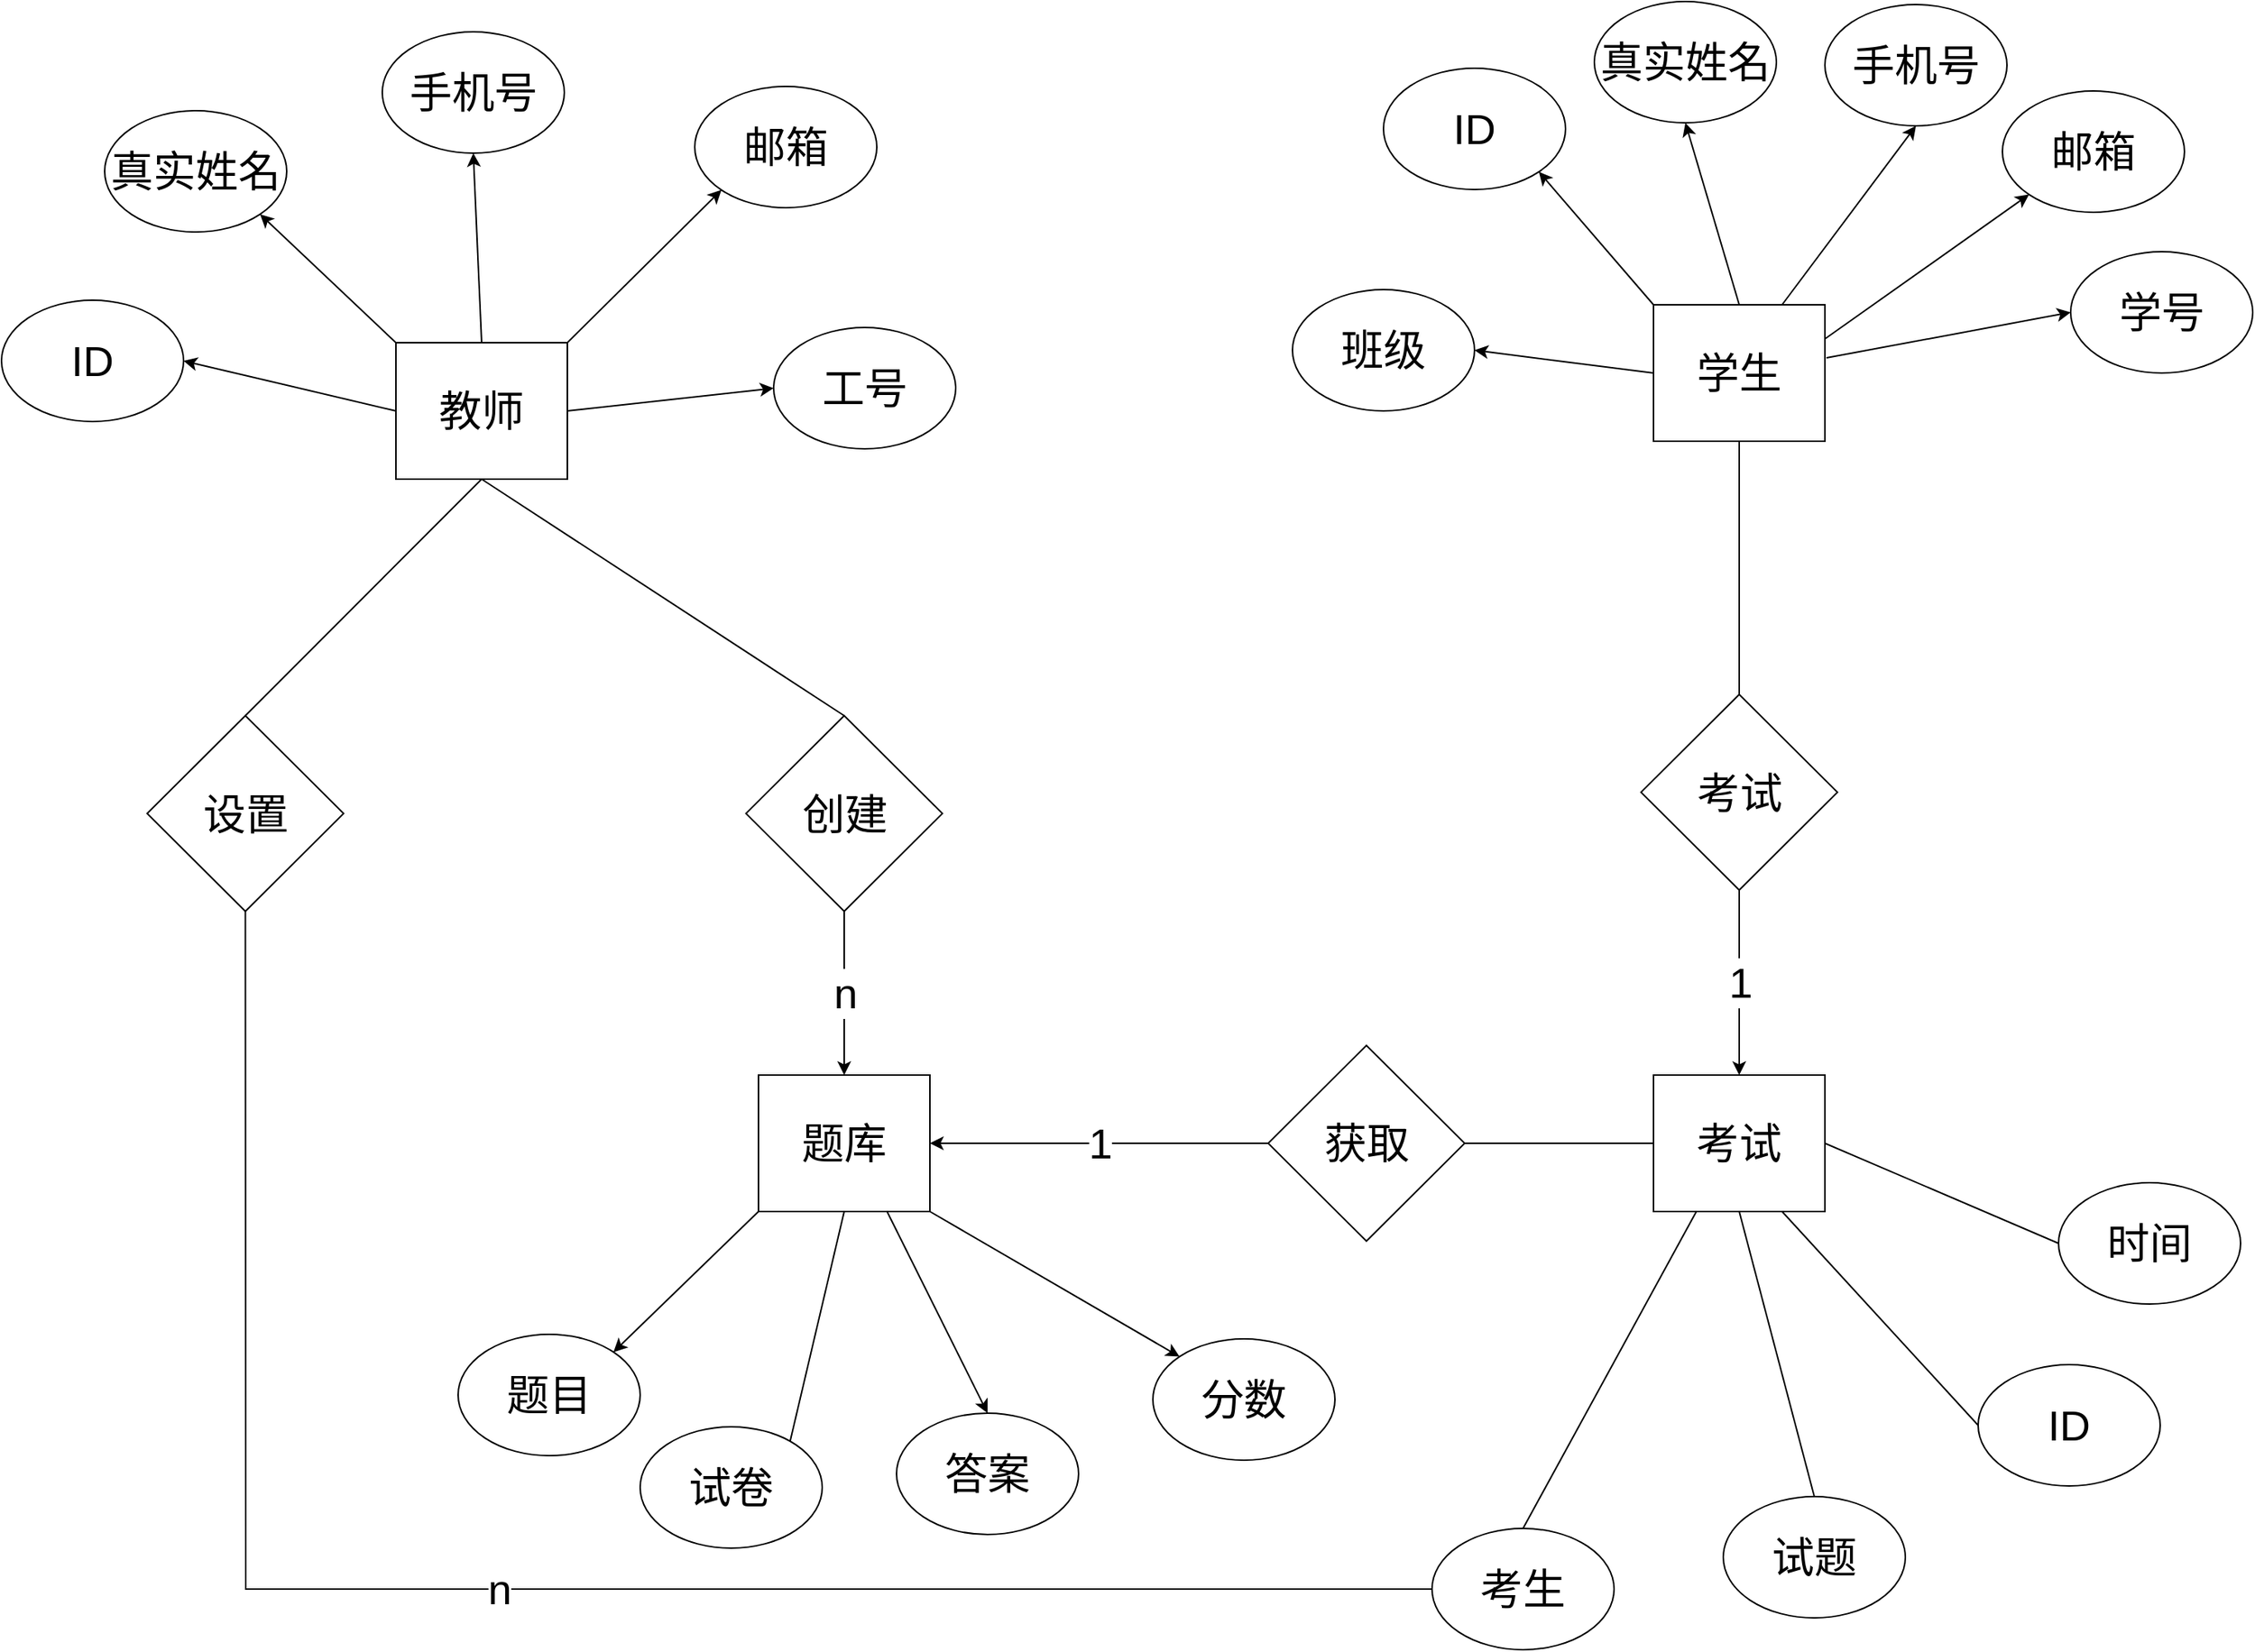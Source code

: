 <mxfile scale="1" border="20">
    <diagram id="CX3G9Xh7dB3GCvSDx5av" name="第 1 页">
        <mxGraphModel dx="2173" dy="1447" grid="0" gridSize="10" guides="1" tooltips="1" connect="1" arrows="1" fold="1" page="0" pageScale="1" pageWidth="1169" pageHeight="827" background="#ffffff" math="0" shadow="0">
            <root>
                <mxCell id="0"/>
                <mxCell id="1" parent="0"/>
                <mxCell id="323" style="edgeStyle=none;html=1;exitX=0.75;exitY=0;exitDx=0;exitDy=0;entryX=0.5;entryY=1;entryDx=0;entryDy=0;strokeColor=#000000;fontSize=28;" edge="1" parent="1" source="308" target="315">
                    <mxGeometry relative="1" as="geometry"/>
                </mxCell>
                <mxCell id="324" style="edgeStyle=none;html=1;exitX=1;exitY=0.25;exitDx=0;exitDy=0;entryX=0;entryY=1;entryDx=0;entryDy=0;strokeColor=#000000;fontSize=28;" edge="1" parent="1" source="308" target="316">
                    <mxGeometry relative="1" as="geometry"/>
                </mxCell>
                <mxCell id="325" style="edgeStyle=none;html=1;entryX=0;entryY=0.5;entryDx=0;entryDy=0;strokeColor=#000000;fontSize=28;" edge="1" parent="1" target="318">
                    <mxGeometry relative="1" as="geometry">
                        <mxPoint x="977" y="-126" as="sourcePoint"/>
                    </mxGeometry>
                </mxCell>
                <mxCell id="362" style="edgeStyle=none;html=1;exitX=0.5;exitY=1;exitDx=0;exitDy=0;entryX=0.5;entryY=0;entryDx=0;entryDy=0;strokeColor=#000000;fontSize=28;endArrow=none;endFill=0;" edge="1" parent="1" source="308" target="360">
                    <mxGeometry relative="1" as="geometry"/>
                </mxCell>
                <mxCell id="408" style="edgeStyle=none;html=1;exitX=0.5;exitY=0;exitDx=0;exitDy=0;entryX=0.5;entryY=1;entryDx=0;entryDy=0;strokeColor=#000000;fontSize=28;endArrow=classic;endFill=1;" edge="1" parent="1" source="308" target="313">
                    <mxGeometry relative="1" as="geometry"/>
                </mxCell>
                <mxCell id="409" style="edgeStyle=none;html=1;exitX=0;exitY=0;exitDx=0;exitDy=0;entryX=1;entryY=1;entryDx=0;entryDy=0;strokeColor=#000000;fontSize=28;endArrow=classic;endFill=1;" edge="1" parent="1" source="308" target="312">
                    <mxGeometry relative="1" as="geometry"/>
                </mxCell>
                <mxCell id="412" style="edgeStyle=none;html=1;exitX=0;exitY=0.5;exitDx=0;exitDy=0;entryX=1;entryY=0.5;entryDx=0;entryDy=0;strokeColor=#000000;fontSize=28;endArrow=classic;endFill=1;" edge="1" parent="1" source="308" target="314">
                    <mxGeometry relative="1" as="geometry"/>
                </mxCell>
                <mxCell id="308" value="学生" style="rounded=0;whiteSpace=wrap;html=1;fontSize=28;fillColor=#FFFFFF;strokeColor=#000000;fontColor=#000000;" vertex="1" parent="1">
                    <mxGeometry x="863" y="-161" width="113" height="90" as="geometry"/>
                </mxCell>
                <mxCell id="312" value="ID" style="ellipse;whiteSpace=wrap;html=1;fontSize=28;fillColor=#FFFFFF;strokeColor=#000000;fontColor=#000000;" vertex="1" parent="1">
                    <mxGeometry x="685" y="-317" width="120" height="80" as="geometry"/>
                </mxCell>
                <mxCell id="313" value="真实姓名" style="ellipse;whiteSpace=wrap;html=1;fontSize=28;fillColor=#FFFFFF;strokeColor=#000000;fontColor=#000000;" vertex="1" parent="1">
                    <mxGeometry x="824" y="-361" width="120" height="80" as="geometry"/>
                </mxCell>
                <mxCell id="314" value="班级" style="ellipse;whiteSpace=wrap;html=1;fontSize=28;fillColor=#FFFFFF;strokeColor=#000000;fontColor=#000000;" vertex="1" parent="1">
                    <mxGeometry x="625" y="-171" width="120" height="80" as="geometry"/>
                </mxCell>
                <mxCell id="315" value="手机号" style="ellipse;whiteSpace=wrap;html=1;fontSize=28;fillColor=#FFFFFF;strokeColor=#000000;fontColor=#000000;" vertex="1" parent="1">
                    <mxGeometry x="976" y="-359" width="120" height="80" as="geometry"/>
                </mxCell>
                <mxCell id="316" value="邮箱" style="ellipse;whiteSpace=wrap;html=1;fontSize=28;fillColor=#FFFFFF;strokeColor=#000000;fontColor=#000000;" vertex="1" parent="1">
                    <mxGeometry x="1093" y="-302" width="120" height="80" as="geometry"/>
                </mxCell>
                <mxCell id="318" value="学号" style="ellipse;whiteSpace=wrap;html=1;fontSize=28;fillColor=#FFFFFF;strokeColor=#000000;fontColor=#000000;" vertex="1" parent="1">
                    <mxGeometry x="1138" y="-196" width="120" height="80" as="geometry"/>
                </mxCell>
                <mxCell id="326" value="时间" style="ellipse;whiteSpace=wrap;html=1;fontSize=28;fillColor=#FFFFFF;strokeColor=#000000;fontColor=#000000;" vertex="1" parent="1">
                    <mxGeometry x="1130" y="418" width="120" height="80" as="geometry"/>
                </mxCell>
                <mxCell id="327" value="ID" style="ellipse;whiteSpace=wrap;html=1;fontSize=28;fillColor=#FFFFFF;strokeColor=#000000;fontColor=#000000;" vertex="1" parent="1">
                    <mxGeometry x="1077" y="538" width="120" height="80" as="geometry"/>
                </mxCell>
                <mxCell id="328" value="试题" style="ellipse;whiteSpace=wrap;html=1;fontSize=28;fillColor=#FFFFFF;strokeColor=#000000;fontColor=#000000;" vertex="1" parent="1">
                    <mxGeometry x="909" y="625" width="120" height="80" as="geometry"/>
                </mxCell>
                <mxCell id="329" value="考生" style="ellipse;whiteSpace=wrap;html=1;fontSize=28;fillColor=#FFFFFF;strokeColor=#000000;fontColor=#000000;" vertex="1" parent="1">
                    <mxGeometry x="717" y="646" width="120" height="80" as="geometry"/>
                </mxCell>
                <mxCell id="400" style="edgeStyle=none;html=1;exitX=0;exitY=1;exitDx=0;exitDy=0;entryX=1;entryY=0;entryDx=0;entryDy=0;strokeColor=#000000;fontSize=28;endArrow=classic;endFill=1;" edge="1" parent="1" source="330" target="392">
                    <mxGeometry relative="1" as="geometry"/>
                </mxCell>
                <mxCell id="401" style="edgeStyle=none;html=1;exitX=0.5;exitY=1;exitDx=0;exitDy=0;strokeColor=#000000;fontSize=28;endArrow=classic;endFill=1;" edge="1" parent="1" source="330">
                    <mxGeometry relative="1" as="geometry">
                        <mxPoint x="280.844" y="643.812" as="targetPoint"/>
                    </mxGeometry>
                </mxCell>
                <mxCell id="402" style="edgeStyle=none;html=1;exitX=0.75;exitY=1;exitDx=0;exitDy=0;entryX=0.5;entryY=0;entryDx=0;entryDy=0;strokeColor=#000000;fontSize=28;endArrow=classic;endFill=1;" edge="1" parent="1" source="330" target="395">
                    <mxGeometry relative="1" as="geometry"/>
                </mxCell>
                <mxCell id="403" style="edgeStyle=none;html=1;exitX=1;exitY=1;exitDx=0;exitDy=0;entryX=0;entryY=0;entryDx=0;entryDy=0;strokeColor=#000000;fontSize=28;endArrow=classic;endFill=1;" edge="1" parent="1" source="330" target="399">
                    <mxGeometry relative="1" as="geometry"/>
                </mxCell>
                <mxCell id="330" value="题库" style="rounded=0;whiteSpace=wrap;html=1;fontSize=28;fillColor=#FFFFFF;strokeColor=#000000;fontColor=#000000;" vertex="1" parent="1">
                    <mxGeometry x="273" y="347" width="113" height="90" as="geometry"/>
                </mxCell>
                <mxCell id="391" style="edgeStyle=none;html=1;exitX=0;exitY=0.5;exitDx=0;exitDy=0;entryX=1;entryY=0.5;entryDx=0;entryDy=0;strokeColor=#000000;fontSize=28;endArrow=none;endFill=0;" edge="1" parent="1" source="331" target="353">
                    <mxGeometry relative="1" as="geometry"/>
                </mxCell>
                <mxCell id="427" style="edgeStyle=none;rounded=0;html=1;exitX=1;exitY=0.5;exitDx=0;exitDy=0;entryX=0;entryY=0.5;entryDx=0;entryDy=0;strokeColor=#000000;fontSize=28;endArrow=none;endFill=0;" edge="1" parent="1" source="331" target="326">
                    <mxGeometry relative="1" as="geometry"/>
                </mxCell>
                <mxCell id="428" style="edgeStyle=none;rounded=0;html=1;exitX=0.75;exitY=1;exitDx=0;exitDy=0;entryX=0;entryY=0.5;entryDx=0;entryDy=0;strokeColor=#000000;fontSize=28;endArrow=none;endFill=0;" edge="1" parent="1" source="331" target="327">
                    <mxGeometry relative="1" as="geometry"/>
                </mxCell>
                <mxCell id="429" style="edgeStyle=none;rounded=0;html=1;exitX=0.5;exitY=1;exitDx=0;exitDy=0;entryX=0.5;entryY=0;entryDx=0;entryDy=0;strokeColor=#000000;fontSize=28;endArrow=none;endFill=0;" edge="1" parent="1" source="331" target="328">
                    <mxGeometry relative="1" as="geometry"/>
                </mxCell>
                <mxCell id="430" style="edgeStyle=none;rounded=0;html=1;exitX=0.25;exitY=1;exitDx=0;exitDy=0;entryX=0.5;entryY=0;entryDx=0;entryDy=0;strokeColor=#000000;fontSize=28;endArrow=none;endFill=0;" edge="1" parent="1" source="331" target="329">
                    <mxGeometry relative="1" as="geometry"/>
                </mxCell>
                <mxCell id="331" value="考试" style="rounded=0;whiteSpace=wrap;html=1;fontSize=28;fillColor=#FFFFFF;strokeColor=#000000;fontColor=#000000;" vertex="1" parent="1">
                    <mxGeometry x="863" y="347" width="113" height="90" as="geometry"/>
                </mxCell>
                <mxCell id="383" style="edgeStyle=none;html=1;exitX=0.5;exitY=0;exitDx=0;exitDy=0;entryX=0.5;entryY=1;entryDx=0;entryDy=0;strokeColor=#000000;fontSize=28;endArrow=classic;endFill=1;" edge="1" parent="1" source="332" target="335">
                    <mxGeometry relative="1" as="geometry"/>
                </mxCell>
                <mxCell id="384" style="edgeStyle=none;html=1;exitX=1;exitY=0;exitDx=0;exitDy=0;entryX=0;entryY=1;entryDx=0;entryDy=0;strokeColor=#000000;fontSize=28;endArrow=classic;endFill=1;" edge="1" parent="1" source="332" target="337">
                    <mxGeometry relative="1" as="geometry"/>
                </mxCell>
                <mxCell id="385" style="edgeStyle=none;html=1;exitX=1;exitY=0.5;exitDx=0;exitDy=0;entryX=0;entryY=0.5;entryDx=0;entryDy=0;strokeColor=#000000;fontSize=28;endArrow=classic;endFill=1;" edge="1" parent="1" source="332" target="338">
                    <mxGeometry relative="1" as="geometry"/>
                </mxCell>
                <mxCell id="386" style="edgeStyle=none;html=1;exitX=0;exitY=0.5;exitDx=0;exitDy=0;entryX=1;entryY=0.5;entryDx=0;entryDy=0;strokeColor=#000000;fontSize=28;endArrow=classic;endFill=1;" edge="1" parent="1" source="332" target="333">
                    <mxGeometry relative="1" as="geometry"/>
                </mxCell>
                <mxCell id="387" style="edgeStyle=none;html=1;exitX=0;exitY=0;exitDx=0;exitDy=0;entryX=1;entryY=1;entryDx=0;entryDy=0;strokeColor=#000000;fontSize=28;endArrow=classic;endFill=1;" edge="1" parent="1" source="332" target="336">
                    <mxGeometry relative="1" as="geometry"/>
                </mxCell>
                <mxCell id="389" style="edgeStyle=none;html=1;exitX=0.5;exitY=1;exitDx=0;exitDy=0;entryX=0.5;entryY=0;entryDx=0;entryDy=0;strokeColor=#000000;fontSize=28;endArrow=none;endFill=0;" edge="1" parent="1" source="332" target="347">
                    <mxGeometry relative="1" as="geometry"/>
                </mxCell>
                <mxCell id="424" style="edgeStyle=none;html=1;exitX=0.5;exitY=1;exitDx=0;exitDy=0;entryX=0.5;entryY=0;entryDx=0;entryDy=0;strokeColor=#000000;fontSize=28;endArrow=none;endFill=0;" edge="1" parent="1" source="332" target="423">
                    <mxGeometry relative="1" as="geometry"/>
                </mxCell>
                <mxCell id="332" value="教师" style="rounded=0;whiteSpace=wrap;html=1;fontSize=28;fillColor=#FFFFFF;strokeColor=#000000;fontColor=#000000;" vertex="1" parent="1">
                    <mxGeometry x="34" y="-136" width="113" height="90" as="geometry"/>
                </mxCell>
                <mxCell id="333" value="ID" style="ellipse;whiteSpace=wrap;html=1;fontSize=28;fillColor=#FFFFFF;strokeColor=#000000;fontColor=#000000;" vertex="1" parent="1">
                    <mxGeometry x="-226" y="-164" width="120" height="80" as="geometry"/>
                </mxCell>
                <mxCell id="335" value="手机号" style="ellipse;whiteSpace=wrap;html=1;fontSize=28;fillColor=#FFFFFF;strokeColor=#000000;fontColor=#000000;" vertex="1" parent="1">
                    <mxGeometry x="25" y="-341" width="120" height="80" as="geometry"/>
                </mxCell>
                <mxCell id="336" value="真实姓名" style="ellipse;whiteSpace=wrap;html=1;fontSize=28;fillColor=#FFFFFF;strokeColor=#000000;fontColor=#000000;" vertex="1" parent="1">
                    <mxGeometry x="-158" y="-289" width="120" height="80" as="geometry"/>
                </mxCell>
                <mxCell id="337" value="邮箱" style="ellipse;whiteSpace=wrap;html=1;fontSize=28;fillColor=#FFFFFF;strokeColor=#000000;fontColor=#000000;" vertex="1" parent="1">
                    <mxGeometry x="231" y="-305" width="120" height="80" as="geometry"/>
                </mxCell>
                <mxCell id="338" value="工号" style="ellipse;whiteSpace=wrap;html=1;fontSize=28;fillColor=#FFFFFF;strokeColor=#000000;fontColor=#000000;" vertex="1" parent="1">
                    <mxGeometry x="283" y="-146" width="120" height="80" as="geometry"/>
                </mxCell>
                <mxCell id="390" value="n" style="edgeStyle=none;html=1;exitX=0.5;exitY=1;exitDx=0;exitDy=0;entryX=0.5;entryY=0;entryDx=0;entryDy=0;strokeColor=#000000;fontSize=28;endArrow=classic;endFill=1;labelBackgroundColor=#FFFFFF;fontColor=#000000;" edge="1" parent="1" source="347" target="330">
                    <mxGeometry relative="1" as="geometry"/>
                </mxCell>
                <mxCell id="347" value="创建" style="rhombus;whiteSpace=wrap;html=1;fontSize=28;fillColor=#FFFFFF;strokeColor=#000000;fontColor=#000000;" vertex="1" parent="1">
                    <mxGeometry x="264.75" y="110" width="129.5" height="129" as="geometry"/>
                </mxCell>
                <mxCell id="355" value="1" style="edgeStyle=none;html=1;exitX=0;exitY=0.5;exitDx=0;exitDy=0;entryX=1;entryY=0.5;entryDx=0;entryDy=0;strokeColor=#000000;fontSize=28;fontColor=#000000;labelBackgroundColor=#FFFFFF;" edge="1" parent="1" source="353" target="330">
                    <mxGeometry relative="1" as="geometry"/>
                </mxCell>
                <mxCell id="353" value="获取" style="rhombus;whiteSpace=wrap;html=1;fontSize=28;fillColor=#FFFFFF;strokeColor=#000000;fontColor=#000000;" vertex="1" parent="1">
                    <mxGeometry x="609" y="327.5" width="129.5" height="129" as="geometry"/>
                </mxCell>
                <mxCell id="363" value="1" style="edgeStyle=none;html=1;exitX=0.5;exitY=1;exitDx=0;exitDy=0;entryX=0.5;entryY=0;entryDx=0;entryDy=0;strokeColor=#000000;fontSize=28;endArrow=classic;endFill=1;labelBackgroundColor=#FFFFFF;fontColor=#000000;" edge="1" parent="1" source="360" target="331">
                    <mxGeometry relative="1" as="geometry"/>
                </mxCell>
                <mxCell id="360" value="考试" style="rhombus;whiteSpace=wrap;html=1;fontSize=28;fillColor=#FFFFFF;strokeColor=#000000;fontColor=#000000;" vertex="1" parent="1">
                    <mxGeometry x="854.75" y="96" width="129.5" height="129" as="geometry"/>
                </mxCell>
                <mxCell id="392" value="题目" style="ellipse;whiteSpace=wrap;html=1;fontSize=28;fillColor=#FFFFFF;strokeColor=#000000;fontColor=#000000;" vertex="1" parent="1">
                    <mxGeometry x="75" y="518" width="120" height="80" as="geometry"/>
                </mxCell>
                <mxCell id="393" value="试卷" style="ellipse;whiteSpace=wrap;html=1;fontSize=28;fillColor=#FFFFFF;strokeColor=#000000;fontColor=#000000;" vertex="1" parent="1">
                    <mxGeometry x="195" y="579" width="120" height="80" as="geometry"/>
                </mxCell>
                <mxCell id="395" value="答案" style="ellipse;whiteSpace=wrap;html=1;fontSize=28;fillColor=#FFFFFF;strokeColor=#000000;fontColor=#000000;" vertex="1" parent="1">
                    <mxGeometry x="364" y="570" width="120" height="80" as="geometry"/>
                </mxCell>
                <mxCell id="399" value="分数" style="ellipse;whiteSpace=wrap;html=1;fontSize=28;fillColor=#FFFFFF;strokeColor=#000000;fontColor=#000000;" vertex="1" parent="1">
                    <mxGeometry x="533" y="521" width="120" height="80" as="geometry"/>
                </mxCell>
                <mxCell id="434" value="n" style="edgeStyle=none;rounded=0;html=1;exitX=0.5;exitY=1;exitDx=0;exitDy=0;entryX=0;entryY=0.5;entryDx=0;entryDy=0;strokeColor=#000000;fontSize=28;endArrow=none;endFill=0;labelBackgroundColor=#FFFFFF;fontColor=#000000;" edge="1" parent="1" source="423" target="329">
                    <mxGeometry relative="1" as="geometry">
                        <Array as="points">
                            <mxPoint x="-65" y="686"/>
                        </Array>
                    </mxGeometry>
                </mxCell>
                <mxCell id="423" value="设置" style="rhombus;whiteSpace=wrap;html=1;fontSize=28;fillColor=#FFFFFF;strokeColor=#000000;fontColor=#000000;" vertex="1" parent="1">
                    <mxGeometry x="-130" y="110" width="129.5" height="129" as="geometry"/>
                </mxCell>
            </root>
        </mxGraphModel>
    </diagram>
</mxfile>